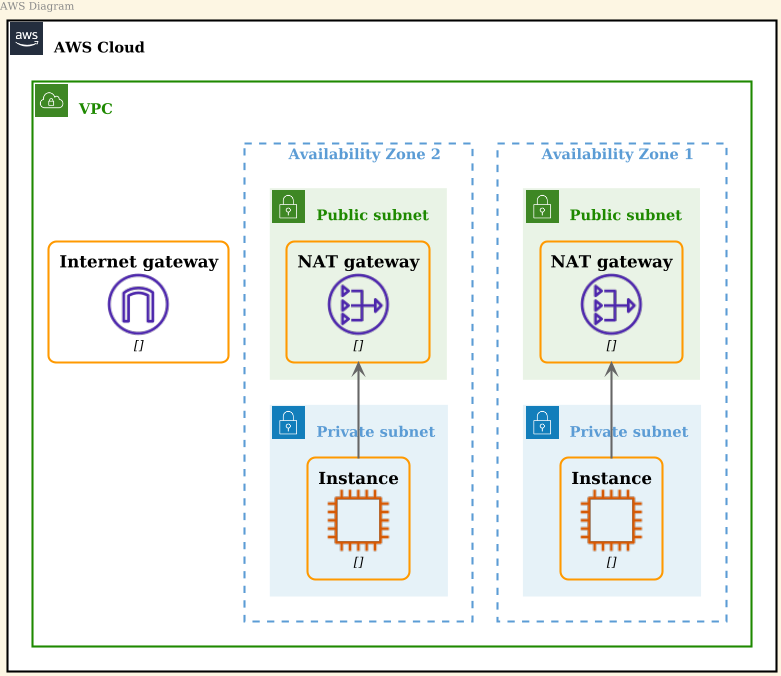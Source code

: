 @startuml
!theme sunlust
!include <archimate/Archimate>
!include <awslib/AWSCommon>

!foreach $item in %splitstr('General~SecurityIdentityCompliance~NetworkingContentDelivery~DeveloperTools~Database~Storage~ApplicationIntegration~Compute~Groups~MediaServices~MachineLearning', '~')
    !include <awslib/$item/all.puml>
!endfor
hide stereotype
skinparam linetype ortho
left header AWS Diagram

AWSCloudGroup(cloud) {
    VPCGroup(vpc) {
        VPCInternetGateway(internet_gateway, "Internet gateway", "")
        AvailabilityZoneGroup(az_1, "\tAvailability Zone 1\t") {
        PublicSubnetGroup(az_1_public, "Public subnet") {
            VPCNATGateway(az_1_nat_gateway, "NAT gateway", "") #Transparent
        }
        PrivateSubnetGroup(az_1_private, "Private subnet") {
            EC2Instance(az_1_ec2_1, "Instance", "") #Transparent
        }
        Rel_Serving_Up(az_1_ec2_1, az_1_nat_gateway, '')
    }
    AvailabilityZoneGroup(az_2, "\tAvailability Zone 2\t") {
        PublicSubnetGroup(az_2_public, "Public subnet") {
            VPCNATGateway(az_2_nat_gateway, "NAT gateway", "") #Transparent
        }
        PrivateSubnetGroup(az_2_private, "Private subnet") {
            EC2Instance(az_2_ec2_1, "Instance", "") #Transparent
        }
        Rel_Serving_Up(az_2_ec2_1, az_2_nat_gateway, '')
    }
  }
}
@enduml
